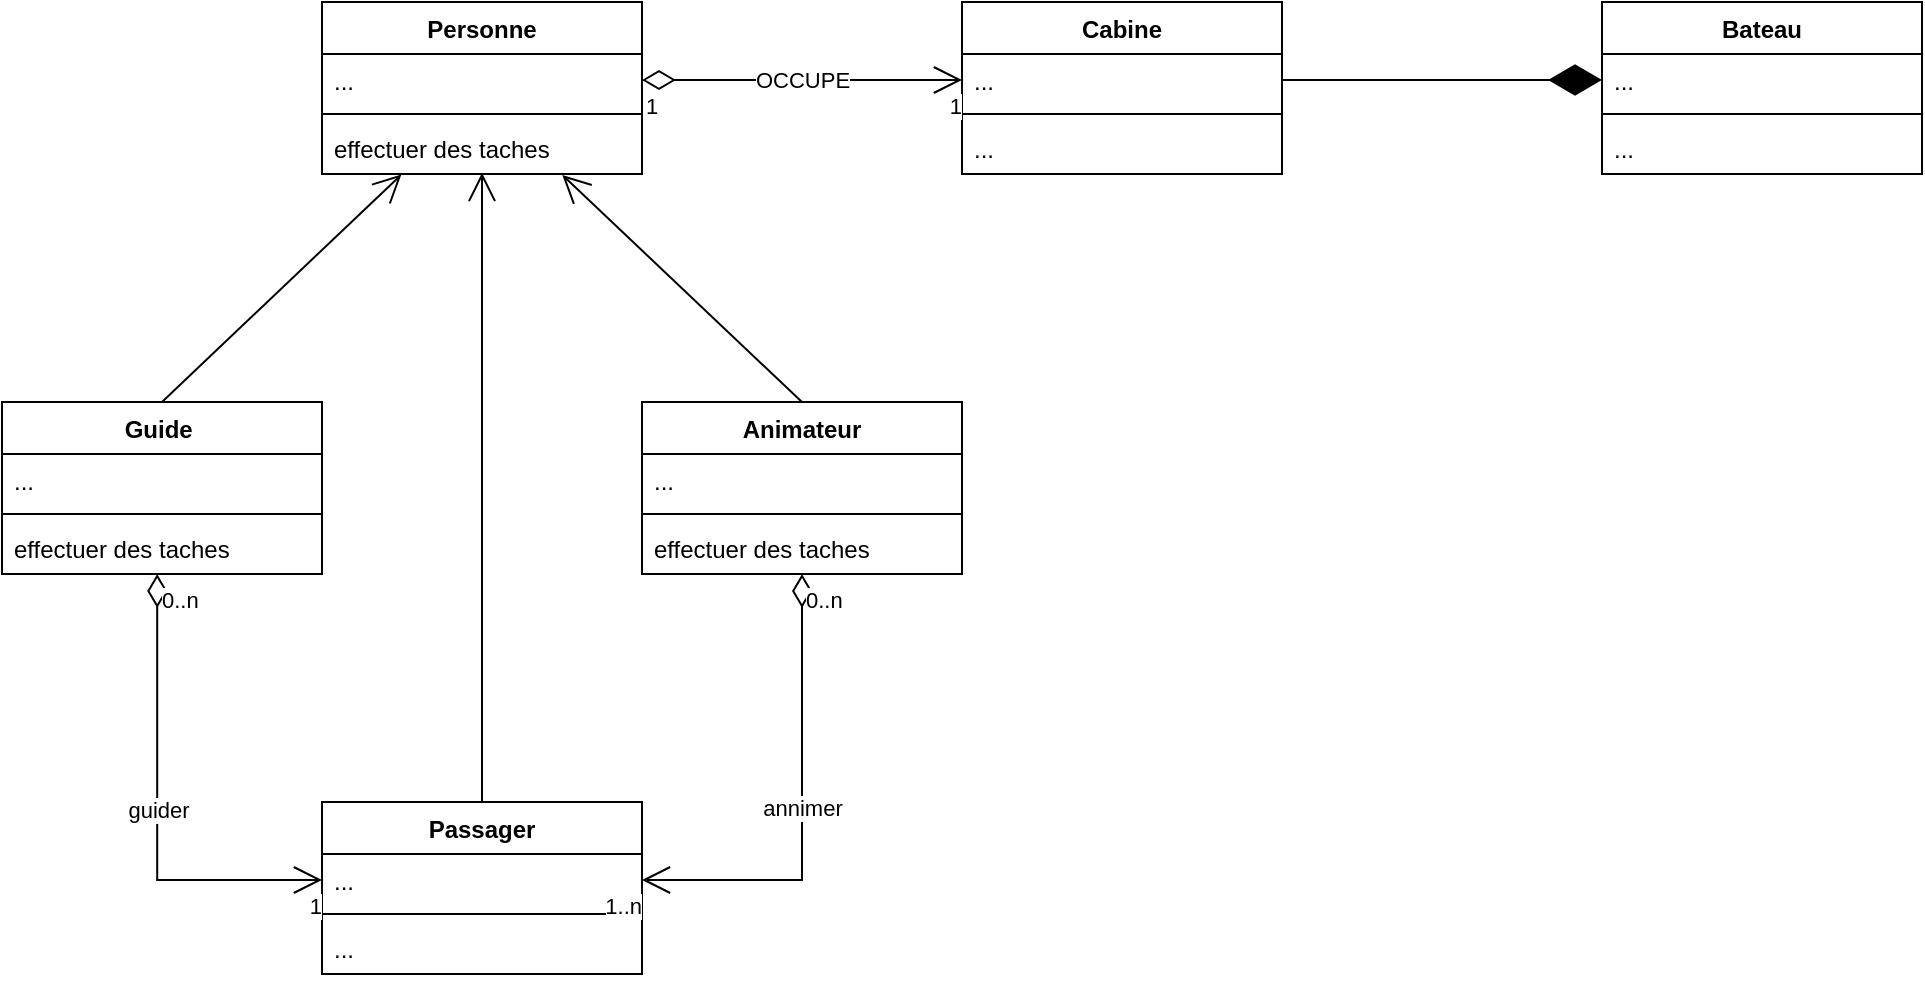 <mxfile version="28.2.7">
  <diagram id="C5RBs43oDa-KdzZeNtuy" name="Page-1">
    <mxGraphModel dx="1747" dy="1002" grid="1" gridSize="10" guides="1" tooltips="1" connect="1" arrows="1" fold="1" page="1" pageScale="1" pageWidth="827" pageHeight="1169" math="0" shadow="0">
      <root>
        <mxCell id="WIyWlLk6GJQsqaUBKTNV-0" />
        <mxCell id="WIyWlLk6GJQsqaUBKTNV-1" parent="WIyWlLk6GJQsqaUBKTNV-0" />
        <mxCell id="QcQQYqQXBZazIPBskRm1-4" value="Personne" style="swimlane;fontStyle=1;align=center;verticalAlign=top;childLayout=stackLayout;horizontal=1;startSize=26;horizontalStack=0;resizeParent=1;resizeParentMax=0;resizeLast=0;collapsible=1;marginBottom=0;whiteSpace=wrap;html=1;" vertex="1" parent="WIyWlLk6GJQsqaUBKTNV-1">
          <mxGeometry x="200" y="240" width="160" height="86" as="geometry" />
        </mxCell>
        <mxCell id="QcQQYqQXBZazIPBskRm1-5" value="..." style="text;strokeColor=none;fillColor=none;align=left;verticalAlign=top;spacingLeft=4;spacingRight=4;overflow=hidden;rotatable=0;points=[[0,0.5],[1,0.5]];portConstraint=eastwest;whiteSpace=wrap;html=1;" vertex="1" parent="QcQQYqQXBZazIPBskRm1-4">
          <mxGeometry y="26" width="160" height="26" as="geometry" />
        </mxCell>
        <mxCell id="QcQQYqQXBZazIPBskRm1-6" value="" style="line;strokeWidth=1;fillColor=none;align=left;verticalAlign=middle;spacingTop=-1;spacingLeft=3;spacingRight=3;rotatable=0;labelPosition=right;points=[];portConstraint=eastwest;strokeColor=inherit;" vertex="1" parent="QcQQYqQXBZazIPBskRm1-4">
          <mxGeometry y="52" width="160" height="8" as="geometry" />
        </mxCell>
        <mxCell id="QcQQYqQXBZazIPBskRm1-7" value="effectuer des taches" style="text;strokeColor=none;fillColor=none;align=left;verticalAlign=top;spacingLeft=4;spacingRight=4;overflow=hidden;rotatable=0;points=[[0,0.5],[1,0.5]];portConstraint=eastwest;whiteSpace=wrap;html=1;" vertex="1" parent="QcQQYqQXBZazIPBskRm1-4">
          <mxGeometry y="60" width="160" height="26" as="geometry" />
        </mxCell>
        <mxCell id="QcQQYqQXBZazIPBskRm1-8" value="Cabine" style="swimlane;fontStyle=1;align=center;verticalAlign=top;childLayout=stackLayout;horizontal=1;startSize=26;horizontalStack=0;resizeParent=1;resizeParentMax=0;resizeLast=0;collapsible=1;marginBottom=0;whiteSpace=wrap;html=1;" vertex="1" parent="WIyWlLk6GJQsqaUBKTNV-1">
          <mxGeometry x="520" y="240" width="160" height="86" as="geometry" />
        </mxCell>
        <mxCell id="QcQQYqQXBZazIPBskRm1-9" value="..." style="text;strokeColor=none;fillColor=none;align=left;verticalAlign=top;spacingLeft=4;spacingRight=4;overflow=hidden;rotatable=0;points=[[0,0.5],[1,0.5]];portConstraint=eastwest;whiteSpace=wrap;html=1;" vertex="1" parent="QcQQYqQXBZazIPBskRm1-8">
          <mxGeometry y="26" width="160" height="26" as="geometry" />
        </mxCell>
        <mxCell id="QcQQYqQXBZazIPBskRm1-10" value="" style="line;strokeWidth=1;fillColor=none;align=left;verticalAlign=middle;spacingTop=-1;spacingLeft=3;spacingRight=3;rotatable=0;labelPosition=right;points=[];portConstraint=eastwest;strokeColor=inherit;" vertex="1" parent="QcQQYqQXBZazIPBskRm1-8">
          <mxGeometry y="52" width="160" height="8" as="geometry" />
        </mxCell>
        <mxCell id="QcQQYqQXBZazIPBskRm1-11" value="..." style="text;strokeColor=none;fillColor=none;align=left;verticalAlign=top;spacingLeft=4;spacingRight=4;overflow=hidden;rotatable=0;points=[[0,0.5],[1,0.5]];portConstraint=eastwest;whiteSpace=wrap;html=1;" vertex="1" parent="QcQQYqQXBZazIPBskRm1-8">
          <mxGeometry y="60" width="160" height="26" as="geometry" />
        </mxCell>
        <mxCell id="QcQQYqQXBZazIPBskRm1-12" value="Bateau" style="swimlane;fontStyle=1;align=center;verticalAlign=top;childLayout=stackLayout;horizontal=1;startSize=26;horizontalStack=0;resizeParent=1;resizeParentMax=0;resizeLast=0;collapsible=1;marginBottom=0;whiteSpace=wrap;html=1;" vertex="1" parent="WIyWlLk6GJQsqaUBKTNV-1">
          <mxGeometry x="840" y="240" width="160" height="86" as="geometry" />
        </mxCell>
        <mxCell id="QcQQYqQXBZazIPBskRm1-13" value="..." style="text;strokeColor=none;fillColor=none;align=left;verticalAlign=top;spacingLeft=4;spacingRight=4;overflow=hidden;rotatable=0;points=[[0,0.5],[1,0.5]];portConstraint=eastwest;whiteSpace=wrap;html=1;" vertex="1" parent="QcQQYqQXBZazIPBskRm1-12">
          <mxGeometry y="26" width="160" height="26" as="geometry" />
        </mxCell>
        <mxCell id="QcQQYqQXBZazIPBskRm1-14" value="" style="line;strokeWidth=1;fillColor=none;align=left;verticalAlign=middle;spacingTop=-1;spacingLeft=3;spacingRight=3;rotatable=0;labelPosition=right;points=[];portConstraint=eastwest;strokeColor=inherit;" vertex="1" parent="QcQQYqQXBZazIPBskRm1-12">
          <mxGeometry y="52" width="160" height="8" as="geometry" />
        </mxCell>
        <mxCell id="QcQQYqQXBZazIPBskRm1-15" value="..." style="text;strokeColor=none;fillColor=none;align=left;verticalAlign=top;spacingLeft=4;spacingRight=4;overflow=hidden;rotatable=0;points=[[0,0.5],[1,0.5]];portConstraint=eastwest;whiteSpace=wrap;html=1;" vertex="1" parent="QcQQYqQXBZazIPBskRm1-12">
          <mxGeometry y="60" width="160" height="26" as="geometry" />
        </mxCell>
        <mxCell id="QcQQYqQXBZazIPBskRm1-16" value="Passager" style="swimlane;fontStyle=1;align=center;verticalAlign=top;childLayout=stackLayout;horizontal=1;startSize=26;horizontalStack=0;resizeParent=1;resizeParentMax=0;resizeLast=0;collapsible=1;marginBottom=0;whiteSpace=wrap;html=1;" vertex="1" parent="WIyWlLk6GJQsqaUBKTNV-1">
          <mxGeometry x="200" y="640" width="160" height="86" as="geometry" />
        </mxCell>
        <mxCell id="QcQQYqQXBZazIPBskRm1-17" value="..." style="text;strokeColor=none;fillColor=none;align=left;verticalAlign=top;spacingLeft=4;spacingRight=4;overflow=hidden;rotatable=0;points=[[0,0.5],[1,0.5]];portConstraint=eastwest;whiteSpace=wrap;html=1;" vertex="1" parent="QcQQYqQXBZazIPBskRm1-16">
          <mxGeometry y="26" width="160" height="26" as="geometry" />
        </mxCell>
        <mxCell id="QcQQYqQXBZazIPBskRm1-18" value="" style="line;strokeWidth=1;fillColor=none;align=left;verticalAlign=middle;spacingTop=-1;spacingLeft=3;spacingRight=3;rotatable=0;labelPosition=right;points=[];portConstraint=eastwest;strokeColor=inherit;" vertex="1" parent="QcQQYqQXBZazIPBskRm1-16">
          <mxGeometry y="52" width="160" height="8" as="geometry" />
        </mxCell>
        <mxCell id="QcQQYqQXBZazIPBskRm1-19" value="..." style="text;strokeColor=none;fillColor=none;align=left;verticalAlign=top;spacingLeft=4;spacingRight=4;overflow=hidden;rotatable=0;points=[[0,0.5],[1,0.5]];portConstraint=eastwest;whiteSpace=wrap;html=1;" vertex="1" parent="QcQQYqQXBZazIPBskRm1-16">
          <mxGeometry y="60" width="160" height="26" as="geometry" />
        </mxCell>
        <mxCell id="QcQQYqQXBZazIPBskRm1-20" value="Animateur" style="swimlane;fontStyle=1;align=center;verticalAlign=top;childLayout=stackLayout;horizontal=1;startSize=26;horizontalStack=0;resizeParent=1;resizeParentMax=0;resizeLast=0;collapsible=1;marginBottom=0;whiteSpace=wrap;html=1;" vertex="1" parent="WIyWlLk6GJQsqaUBKTNV-1">
          <mxGeometry x="360" y="440" width="160" height="86" as="geometry" />
        </mxCell>
        <mxCell id="QcQQYqQXBZazIPBskRm1-21" value="..." style="text;strokeColor=none;fillColor=none;align=left;verticalAlign=top;spacingLeft=4;spacingRight=4;overflow=hidden;rotatable=0;points=[[0,0.5],[1,0.5]];portConstraint=eastwest;whiteSpace=wrap;html=1;" vertex="1" parent="QcQQYqQXBZazIPBskRm1-20">
          <mxGeometry y="26" width="160" height="26" as="geometry" />
        </mxCell>
        <mxCell id="QcQQYqQXBZazIPBskRm1-22" value="" style="line;strokeWidth=1;fillColor=none;align=left;verticalAlign=middle;spacingTop=-1;spacingLeft=3;spacingRight=3;rotatable=0;labelPosition=right;points=[];portConstraint=eastwest;strokeColor=inherit;" vertex="1" parent="QcQQYqQXBZazIPBskRm1-20">
          <mxGeometry y="52" width="160" height="8" as="geometry" />
        </mxCell>
        <mxCell id="QcQQYqQXBZazIPBskRm1-23" value="effectuer des taches" style="text;strokeColor=none;fillColor=none;align=left;verticalAlign=top;spacingLeft=4;spacingRight=4;overflow=hidden;rotatable=0;points=[[0,0.5],[1,0.5]];portConstraint=eastwest;whiteSpace=wrap;html=1;" vertex="1" parent="QcQQYqQXBZazIPBskRm1-20">
          <mxGeometry y="60" width="160" height="26" as="geometry" />
        </mxCell>
        <mxCell id="QcQQYqQXBZazIPBskRm1-24" value="Guide&amp;nbsp;" style="swimlane;fontStyle=1;align=center;verticalAlign=top;childLayout=stackLayout;horizontal=1;startSize=26;horizontalStack=0;resizeParent=1;resizeParentMax=0;resizeLast=0;collapsible=1;marginBottom=0;whiteSpace=wrap;html=1;" vertex="1" parent="WIyWlLk6GJQsqaUBKTNV-1">
          <mxGeometry x="40" y="440" width="160" height="86" as="geometry" />
        </mxCell>
        <mxCell id="QcQQYqQXBZazIPBskRm1-25" value="..." style="text;strokeColor=none;fillColor=none;align=left;verticalAlign=top;spacingLeft=4;spacingRight=4;overflow=hidden;rotatable=0;points=[[0,0.5],[1,0.5]];portConstraint=eastwest;whiteSpace=wrap;html=1;" vertex="1" parent="QcQQYqQXBZazIPBskRm1-24">
          <mxGeometry y="26" width="160" height="26" as="geometry" />
        </mxCell>
        <mxCell id="QcQQYqQXBZazIPBskRm1-26" value="" style="line;strokeWidth=1;fillColor=none;align=left;verticalAlign=middle;spacingTop=-1;spacingLeft=3;spacingRight=3;rotatable=0;labelPosition=right;points=[];portConstraint=eastwest;strokeColor=inherit;" vertex="1" parent="QcQQYqQXBZazIPBskRm1-24">
          <mxGeometry y="52" width="160" height="8" as="geometry" />
        </mxCell>
        <mxCell id="QcQQYqQXBZazIPBskRm1-27" value="effectuer des taches" style="text;strokeColor=none;fillColor=none;align=left;verticalAlign=top;spacingLeft=4;spacingRight=4;overflow=hidden;rotatable=0;points=[[0,0.5],[1,0.5]];portConstraint=eastwest;whiteSpace=wrap;html=1;" vertex="1" parent="QcQQYqQXBZazIPBskRm1-24">
          <mxGeometry y="60" width="160" height="26" as="geometry" />
        </mxCell>
        <mxCell id="QcQQYqQXBZazIPBskRm1-29" value="" style="endArrow=open;endFill=1;endSize=12;html=1;rounded=0;exitX=0.5;exitY=0;exitDx=0;exitDy=0;entryX=0.751;entryY=1.019;entryDx=0;entryDy=0;entryPerimeter=0;" edge="1" parent="WIyWlLk6GJQsqaUBKTNV-1" source="QcQQYqQXBZazIPBskRm1-20" target="QcQQYqQXBZazIPBskRm1-7">
          <mxGeometry width="160" relative="1" as="geometry">
            <mxPoint x="250" y="480" as="sourcePoint" />
            <mxPoint x="320" y="330" as="targetPoint" />
          </mxGeometry>
        </mxCell>
        <mxCell id="QcQQYqQXBZazIPBskRm1-30" value="" style="endArrow=open;endFill=1;endSize=12;html=1;rounded=0;exitX=0.5;exitY=0;exitDx=0;exitDy=0;entryX=0.248;entryY=1.012;entryDx=0;entryDy=0;entryPerimeter=0;" edge="1" parent="WIyWlLk6GJQsqaUBKTNV-1" source="QcQQYqQXBZazIPBskRm1-24" target="QcQQYqQXBZazIPBskRm1-7">
          <mxGeometry width="160" relative="1" as="geometry">
            <mxPoint x="250" y="480" as="sourcePoint" />
            <mxPoint x="410" y="480" as="targetPoint" />
          </mxGeometry>
        </mxCell>
        <mxCell id="QcQQYqQXBZazIPBskRm1-31" value="" style="endArrow=open;endFill=1;endSize=12;html=1;rounded=0;exitX=0.5;exitY=0;exitDx=0;exitDy=0;entryX=0.5;entryY=0.978;entryDx=0;entryDy=0;entryPerimeter=0;" edge="1" parent="WIyWlLk6GJQsqaUBKTNV-1" source="QcQQYqQXBZazIPBskRm1-16" target="QcQQYqQXBZazIPBskRm1-7">
          <mxGeometry width="160" relative="1" as="geometry">
            <mxPoint x="250" y="480" as="sourcePoint" />
            <mxPoint x="410" y="480" as="targetPoint" />
          </mxGeometry>
        </mxCell>
        <mxCell id="QcQQYqQXBZazIPBskRm1-32" value="" style="endArrow=diamondThin;endFill=1;endSize=24;html=1;rounded=0;exitX=1;exitY=0.5;exitDx=0;exitDy=0;entryX=0;entryY=0.5;entryDx=0;entryDy=0;" edge="1" parent="WIyWlLk6GJQsqaUBKTNV-1" source="QcQQYqQXBZazIPBskRm1-9" target="QcQQYqQXBZazIPBskRm1-13">
          <mxGeometry width="160" relative="1" as="geometry">
            <mxPoint x="250" y="480" as="sourcePoint" />
            <mxPoint x="410" y="480" as="targetPoint" />
          </mxGeometry>
        </mxCell>
        <mxCell id="QcQQYqQXBZazIPBskRm1-33" value="OCCUPE" style="endArrow=open;html=1;endSize=12;startArrow=diamondThin;startSize=14;startFill=0;edgeStyle=orthogonalEdgeStyle;rounded=0;exitX=1;exitY=0.5;exitDx=0;exitDy=0;entryX=0;entryY=0.5;entryDx=0;entryDy=0;" edge="1" parent="WIyWlLk6GJQsqaUBKTNV-1" source="QcQQYqQXBZazIPBskRm1-5" target="QcQQYqQXBZazIPBskRm1-9">
          <mxGeometry relative="1" as="geometry">
            <mxPoint x="250" y="480" as="sourcePoint" />
            <mxPoint x="410" y="480" as="targetPoint" />
          </mxGeometry>
        </mxCell>
        <mxCell id="QcQQYqQXBZazIPBskRm1-34" value="1" style="edgeLabel;resizable=0;html=1;align=left;verticalAlign=top;" connectable="0" vertex="1" parent="QcQQYqQXBZazIPBskRm1-33">
          <mxGeometry x="-1" relative="1" as="geometry" />
        </mxCell>
        <mxCell id="QcQQYqQXBZazIPBskRm1-35" value="1" style="edgeLabel;resizable=0;html=1;align=right;verticalAlign=top;" connectable="0" vertex="1" parent="QcQQYqQXBZazIPBskRm1-33">
          <mxGeometry x="1" relative="1" as="geometry" />
        </mxCell>
        <mxCell id="QcQQYqQXBZazIPBskRm1-36" value="annimer" style="endArrow=open;html=1;endSize=12;startArrow=diamondThin;startSize=14;startFill=0;edgeStyle=orthogonalEdgeStyle;rounded=0;exitX=0.5;exitY=1;exitDx=0;exitDy=0;entryX=1;entryY=0.5;entryDx=0;entryDy=0;" edge="1" parent="WIyWlLk6GJQsqaUBKTNV-1" source="QcQQYqQXBZazIPBskRm1-20" target="QcQQYqQXBZazIPBskRm1-17">
          <mxGeometry x="0.003" relative="1" as="geometry">
            <mxPoint x="340" y="420" as="sourcePoint" />
            <mxPoint x="500" y="420" as="targetPoint" />
            <mxPoint as="offset" />
          </mxGeometry>
        </mxCell>
        <mxCell id="QcQQYqQXBZazIPBskRm1-37" value="0..n" style="edgeLabel;resizable=0;html=1;align=left;verticalAlign=top;" connectable="0" vertex="1" parent="QcQQYqQXBZazIPBskRm1-36">
          <mxGeometry x="-1" relative="1" as="geometry" />
        </mxCell>
        <mxCell id="QcQQYqQXBZazIPBskRm1-38" value="1..n" style="edgeLabel;resizable=0;html=1;align=right;verticalAlign=top;" connectable="0" vertex="1" parent="QcQQYqQXBZazIPBskRm1-36">
          <mxGeometry x="1" relative="1" as="geometry" />
        </mxCell>
        <mxCell id="QcQQYqQXBZazIPBskRm1-39" value="guider" style="endArrow=open;html=1;endSize=12;startArrow=diamondThin;startSize=14;startFill=0;edgeStyle=orthogonalEdgeStyle;rounded=0;exitX=0.485;exitY=1.002;exitDx=0;exitDy=0;exitPerimeter=0;entryX=0;entryY=0.5;entryDx=0;entryDy=0;" edge="1" parent="WIyWlLk6GJQsqaUBKTNV-1" source="QcQQYqQXBZazIPBskRm1-27" target="QcQQYqQXBZazIPBskRm1-17">
          <mxGeometry relative="1" as="geometry">
            <mxPoint x="370" y="520" as="sourcePoint" />
            <mxPoint x="530" y="520" as="targetPoint" />
          </mxGeometry>
        </mxCell>
        <mxCell id="QcQQYqQXBZazIPBskRm1-40" value="0..n" style="edgeLabel;resizable=0;html=1;align=left;verticalAlign=top;" connectable="0" vertex="1" parent="QcQQYqQXBZazIPBskRm1-39">
          <mxGeometry x="-1" relative="1" as="geometry" />
        </mxCell>
        <mxCell id="QcQQYqQXBZazIPBskRm1-41" value="1" style="edgeLabel;resizable=0;html=1;align=right;verticalAlign=top;" connectable="0" vertex="1" parent="QcQQYqQXBZazIPBskRm1-39">
          <mxGeometry x="1" relative="1" as="geometry" />
        </mxCell>
      </root>
    </mxGraphModel>
  </diagram>
</mxfile>
